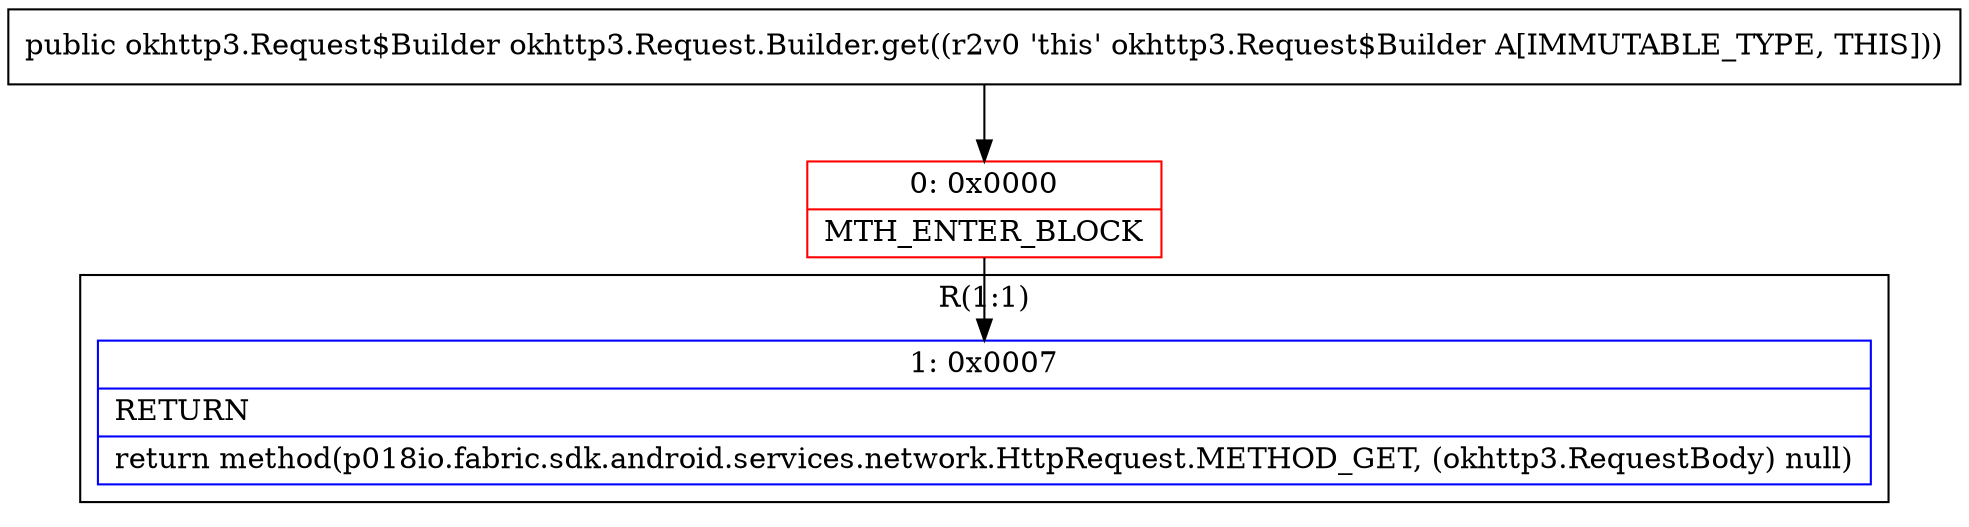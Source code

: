 digraph "CFG forokhttp3.Request.Builder.get()Lokhttp3\/Request$Builder;" {
subgraph cluster_Region_910234913 {
label = "R(1:1)";
node [shape=record,color=blue];
Node_1 [shape=record,label="{1\:\ 0x0007|RETURN\l|return method(p018io.fabric.sdk.android.services.network.HttpRequest.METHOD_GET, (okhttp3.RequestBody) null)\l}"];
}
Node_0 [shape=record,color=red,label="{0\:\ 0x0000|MTH_ENTER_BLOCK\l}"];
MethodNode[shape=record,label="{public okhttp3.Request$Builder okhttp3.Request.Builder.get((r2v0 'this' okhttp3.Request$Builder A[IMMUTABLE_TYPE, THIS])) }"];
MethodNode -> Node_0;
Node_0 -> Node_1;
}

